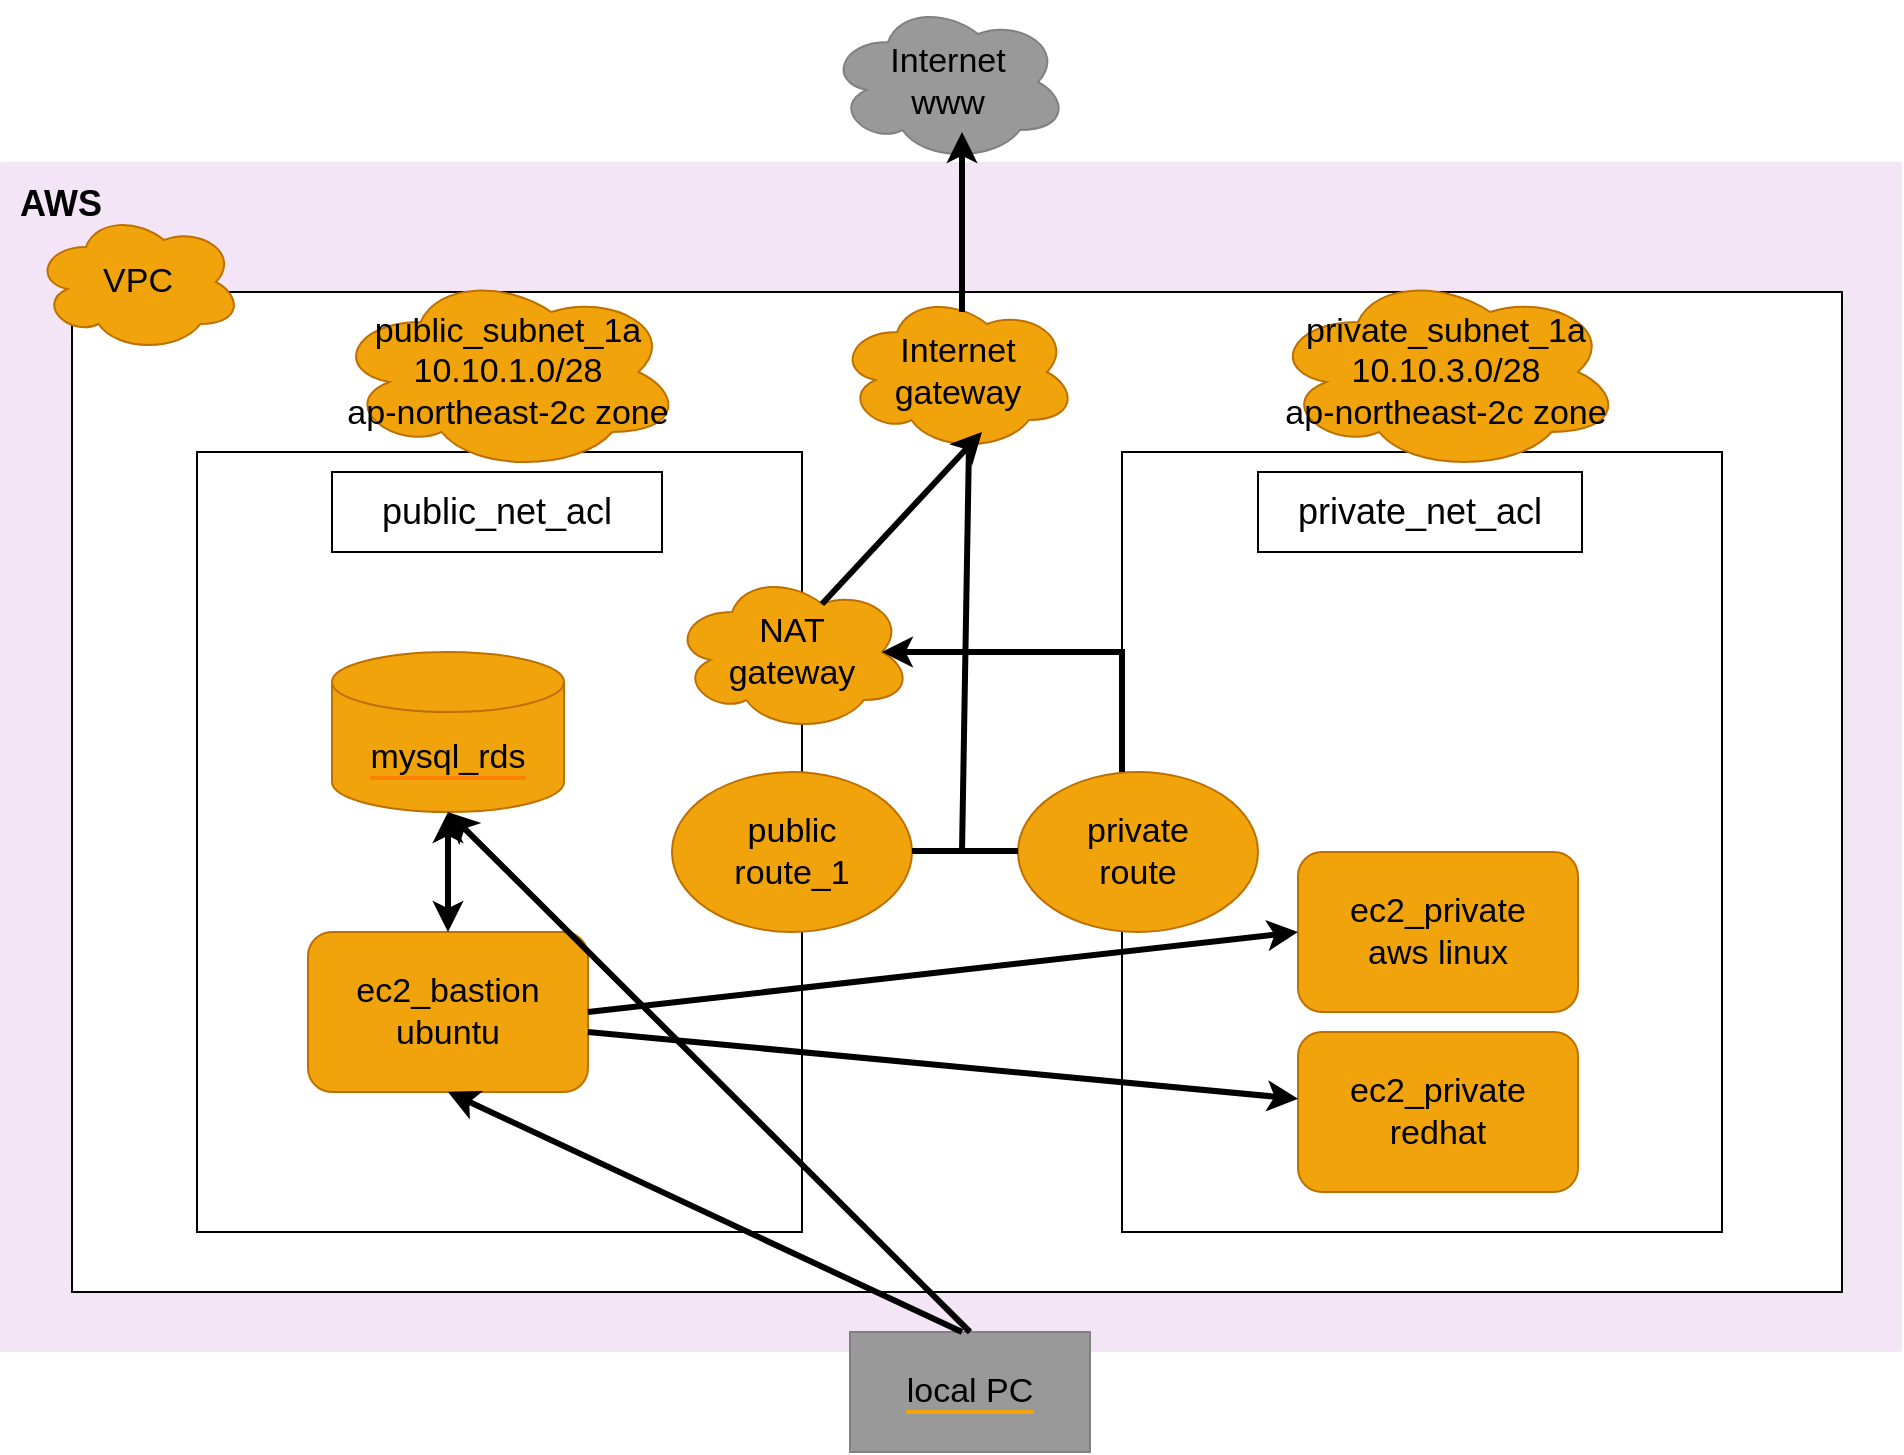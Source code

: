 <mxfile version="17.4.4" type="device"><diagram id="6OiTJtmMYMxDYZhutfO3" name="시스템 구성도"><mxGraphModel dx="471" dy="2010" grid="1" gridSize="10" guides="1" tooltips="1" connect="1" arrows="1" fold="1" page="1" pageScale="1" pageWidth="827" pageHeight="1169" math="0" shadow="0"><root><mxCell id="2kN-kuooNVPw6q_NyJbZ-0"/><mxCell id="2kN-kuooNVPw6q_NyJbZ-1" parent="2kN-kuooNVPw6q_NyJbZ-0"/><mxCell id="2kN-kuooNVPw6q_NyJbZ-3" value="&lt;font color=&quot;#000000&quot;&gt;&lt;span style=&quot;font-size: 18px&quot;&gt;&lt;b&gt;AWS&lt;/b&gt;&lt;/span&gt;&lt;/font&gt;" style="points=[[0,0,0],[0.25,0,0],[0.5,0,0],[0.75,0,0],[1,0,0],[1,0.25,0],[1,0.5,0],[1,0.75,0],[1,1,0],[0.75,1,0],[0.5,1,0],[0.25,1,0],[0,1,0],[0,0.75,0],[0,0.5,0],[0,0.25,0]];rounded=1;absoluteArcSize=1;arcSize=2;html=1;strokeColor=none;gradientColor=none;shadow=0;dashed=0;fontSize=12;fontColor=#9E9E9E;align=left;verticalAlign=top;spacing=10;spacingTop=-4;fillColor=#F3E5F5;" parent="2kN-kuooNVPw6q_NyJbZ-1" vertex="1"><mxGeometry x="919" y="-595" width="951" height="595" as="geometry"/></mxCell><mxCell id="CsKIvv1b8h3DvCWaSSEj-0" value="" style="rounded=0;whiteSpace=wrap;html=1;" parent="2kN-kuooNVPw6q_NyJbZ-1" vertex="1"><mxGeometry x="955" y="-530" width="885" height="500" as="geometry"/></mxCell><mxCell id="CsKIvv1b8h3DvCWaSSEj-1" value="&lt;font style=&quot;font-size: 17px&quot;&gt;VPC&lt;/font&gt;" style="ellipse;shape=cloud;whiteSpace=wrap;html=1;fillColor=#f0a30a;fontColor=#000000;strokeColor=#BD7000;" parent="2kN-kuooNVPw6q_NyJbZ-1" vertex="1"><mxGeometry x="936" y="-570" width="104" height="70" as="geometry"/></mxCell><mxCell id="CsKIvv1b8h3DvCWaSSEj-2" value="" style="rounded=0;whiteSpace=wrap;html=1;fontSize=17;" parent="2kN-kuooNVPw6q_NyJbZ-1" vertex="1"><mxGeometry x="1017.5" y="-450" width="302.5" height="390" as="geometry"/></mxCell><mxCell id="CsKIvv1b8h3DvCWaSSEj-4" value="" style="rounded=0;whiteSpace=wrap;html=1;fontSize=17;" parent="2kN-kuooNVPw6q_NyJbZ-1" vertex="1"><mxGeometry x="1480" y="-450" width="300" height="390" as="geometry"/></mxCell><mxCell id="CsKIvv1b8h3DvCWaSSEj-5" value="&lt;font style=&quot;font-size: 17px&quot;&gt;public_subnet_1a&lt;br&gt;10.10.1.0/28&lt;br&gt;ap-northeast-2c zone&lt;br&gt;&lt;/font&gt;" style="ellipse;shape=cloud;whiteSpace=wrap;html=1;fillColor=#f0a30a;fontColor=#000000;strokeColor=#BD7000;" parent="2kN-kuooNVPw6q_NyJbZ-1" vertex="1"><mxGeometry x="1085.75" y="-540" width="174.25" height="100" as="geometry"/></mxCell><mxCell id="CsKIvv1b8h3DvCWaSSEj-6" value="&lt;font style=&quot;font-size: 17px&quot;&gt;private_subnet_1a&lt;br&gt;10.10.3.0/28&lt;br&gt;ap-northeast-2c zone&lt;br&gt;&lt;/font&gt;" style="ellipse;shape=cloud;whiteSpace=wrap;html=1;fillColor=#f0a30a;fontColor=#000000;strokeColor=#BD7000;" parent="2kN-kuooNVPw6q_NyJbZ-1" vertex="1"><mxGeometry x="1554" y="-540" width="176" height="100" as="geometry"/></mxCell><mxCell id="CsKIvv1b8h3DvCWaSSEj-7" value="&lt;font style=&quot;font-size: 18px&quot;&gt;public_net_acl&lt;/font&gt;" style="rounded=0;whiteSpace=wrap;html=1;fontSize=17;" parent="2kN-kuooNVPw6q_NyJbZ-1" vertex="1"><mxGeometry x="1085" y="-440" width="165" height="40" as="geometry"/></mxCell><mxCell id="CsKIvv1b8h3DvCWaSSEj-8" value="&lt;font style=&quot;font-size: 18px&quot;&gt;private_net_acl&lt;/font&gt;" style="rounded=0;whiteSpace=wrap;html=1;fontSize=17;" parent="2kN-kuooNVPw6q_NyJbZ-1" vertex="1"><mxGeometry x="1548" y="-440" width="162" height="40" as="geometry"/></mxCell><mxCell id="CsKIvv1b8h3DvCWaSSEj-10" value="&lt;font style=&quot;font-size: 17px&quot;&gt;Internet&lt;br&gt;gateway&lt;br&gt;&lt;/font&gt;" style="ellipse;shape=cloud;whiteSpace=wrap;html=1;fillColor=#f0a30a;fontColor=#000000;strokeColor=#BD7000;" parent="2kN-kuooNVPw6q_NyJbZ-1" vertex="1"><mxGeometry x="1337.5" y="-530" width="120" height="80" as="geometry"/></mxCell><mxCell id="CsKIvv1b8h3DvCWaSSEj-12" value="public&lt;br&gt;route_1" style="ellipse;whiteSpace=wrap;html=1;fontSize=17;fillColor=#f0a30a;fontColor=#000000;strokeColor=#BD7000;" parent="2kN-kuooNVPw6q_NyJbZ-1" vertex="1"><mxGeometry x="1255" y="-290" width="120" height="80" as="geometry"/></mxCell><mxCell id="CsKIvv1b8h3DvCWaSSEj-13" value="private&lt;br&gt;route" style="ellipse;whiteSpace=wrap;html=1;fontSize=17;fillColor=#f0a30a;fontColor=#000000;strokeColor=#BD7000;" parent="2kN-kuooNVPw6q_NyJbZ-1" vertex="1"><mxGeometry x="1428" y="-290" width="120" height="80" as="geometry"/></mxCell><mxCell id="CsKIvv1b8h3DvCWaSSEj-14" value="&lt;font style=&quot;font-size: 17px&quot;&gt;Internet&lt;br&gt;www&lt;br&gt;&lt;/font&gt;" style="ellipse;shape=cloud;whiteSpace=wrap;html=1;fillColor=#999999;fontColor=#000000;strokeColor=#808080;" parent="2kN-kuooNVPw6q_NyJbZ-1" vertex="1"><mxGeometry x="1333" y="-675" width="120" height="80" as="geometry"/></mxCell><mxCell id="CsKIvv1b8h3DvCWaSSEj-16" value="" style="endArrow=none;html=1;rounded=0;fontSize=17;strokeWidth=3;entryX=0;entryY=0.5;entryDx=0;entryDy=0;exitX=1;exitY=0.5;exitDx=0;exitDy=0;" parent="2kN-kuooNVPw6q_NyJbZ-1" edge="1"><mxGeometry width="50" height="50" relative="1" as="geometry"><mxPoint x="1375.0" y="-250.5" as="sourcePoint"/><mxPoint x="1428" y="-250.5" as="targetPoint"/></mxGeometry></mxCell><mxCell id="CsKIvv1b8h3DvCWaSSEj-19" value="" style="endArrow=classic;html=1;rounded=0;fontSize=17;strokeWidth=3;" parent="2kN-kuooNVPw6q_NyJbZ-1" edge="1"><mxGeometry width="50" height="50" relative="1" as="geometry"><mxPoint x="1400" y="-520" as="sourcePoint"/><mxPoint x="1400" y="-610" as="targetPoint"/></mxGeometry></mxCell><mxCell id="CsKIvv1b8h3DvCWaSSEj-20" value="ec2_bastion&lt;br&gt;ubuntu" style="rounded=1;whiteSpace=wrap;html=1;fontSize=17;strokeColor=#BD7000;fillColor=#f0a30a;fontColor=#000000;" parent="2kN-kuooNVPw6q_NyJbZ-1" vertex="1"><mxGeometry x="1073" y="-210" width="140" height="80" as="geometry"/></mxCell><mxCell id="CsKIvv1b8h3DvCWaSSEj-21" value="&lt;span style=&quot;background-color: rgb(240 , 163 , 10)&quot;&gt;mysql_rds&lt;/span&gt;" style="shape=cylinder3;whiteSpace=wrap;html=1;boundedLbl=1;backgroundOutline=1;size=15;labelBackgroundColor=#FF8000;fontSize=17;strokeColor=#BD7000;fillColor=#f0a30a;fontColor=#000000;" parent="2kN-kuooNVPw6q_NyJbZ-1" vertex="1"><mxGeometry x="1085" y="-350" width="116" height="80" as="geometry"/></mxCell><mxCell id="CsKIvv1b8h3DvCWaSSEj-22" value="&lt;span style=&quot;background-color: rgb(153 , 153 , 153)&quot;&gt;local PC&lt;/span&gt;" style="rounded=0;whiteSpace=wrap;html=1;labelBackgroundColor=#F0A30A;fontSize=17;strokeColor=#808080;fillColor=#999999;" parent="2kN-kuooNVPw6q_NyJbZ-1" vertex="1"><mxGeometry x="1344" y="-10" width="120" height="60" as="geometry"/></mxCell><mxCell id="CsKIvv1b8h3DvCWaSSEj-23" value="" style="endArrow=classic;html=1;rounded=0;fontSize=17;strokeWidth=3;exitX=0.5;exitY=0;exitDx=0;exitDy=0;entryX=0.5;entryY=1;entryDx=0;entryDy=0;entryPerimeter=0;" parent="2kN-kuooNVPw6q_NyJbZ-1" source="CsKIvv1b8h3DvCWaSSEj-22" target="CsKIvv1b8h3DvCWaSSEj-21" edge="1"><mxGeometry width="50" height="50" relative="1" as="geometry"><mxPoint x="1600" y="-170" as="sourcePoint"/><mxPoint x="1650" y="-220" as="targetPoint"/></mxGeometry></mxCell><mxCell id="CsKIvv1b8h3DvCWaSSEj-24" value="" style="endArrow=classic;html=1;rounded=0;fontSize=17;strokeWidth=3;entryX=0.5;entryY=1;entryDx=0;entryDy=0;" parent="2kN-kuooNVPw6q_NyJbZ-1" target="CsKIvv1b8h3DvCWaSSEj-20" edge="1"><mxGeometry width="50" height="50" relative="1" as="geometry"><mxPoint x="1400" y="-10" as="sourcePoint"/><mxPoint x="1172.5" y="-220" as="targetPoint"/></mxGeometry></mxCell><mxCell id="CsKIvv1b8h3DvCWaSSEj-33" value="" style="endArrow=none;html=1;rounded=0;fontSize=17;strokeWidth=3;exitX=0.55;exitY=0.95;exitDx=0;exitDy=0;exitPerimeter=0;" parent="2kN-kuooNVPw6q_NyJbZ-1" source="CsKIvv1b8h3DvCWaSSEj-10" edge="1"><mxGeometry width="50" height="50" relative="1" as="geometry"><mxPoint x="1390" y="-180" as="sourcePoint"/><mxPoint x="1400" y="-250" as="targetPoint"/></mxGeometry></mxCell><mxCell id="NxzHG07kIJvz1A7ldpy9-0" value="ec2_private&lt;br&gt;aws linux" style="rounded=1;whiteSpace=wrap;html=1;fontSize=17;strokeColor=#BD7000;fillColor=#f0a30a;fontColor=#000000;" parent="2kN-kuooNVPw6q_NyJbZ-1" vertex="1"><mxGeometry x="1568" y="-250" width="140" height="80" as="geometry"/></mxCell><mxCell id="NxzHG07kIJvz1A7ldpy9-1" value="" style="endArrow=classic;html=1;rounded=0;fontSize=17;strokeWidth=3;exitX=1;exitY=0.5;exitDx=0;exitDy=0;entryX=0;entryY=0.5;entryDx=0;entryDy=0;" parent="2kN-kuooNVPw6q_NyJbZ-1" source="CsKIvv1b8h3DvCWaSSEj-20" target="NxzHG07kIJvz1A7ldpy9-0" edge="1"><mxGeometry width="50" height="50" relative="1" as="geometry"><mxPoint x="1240" y="-260" as="sourcePoint"/><mxPoint x="1004.75" y="-350" as="targetPoint"/></mxGeometry></mxCell><mxCell id="NxzHG07kIJvz1A7ldpy9-2" value="&lt;font style=&quot;font-size: 17px&quot;&gt;NAT&lt;br&gt;gateway&lt;br&gt;&lt;/font&gt;" style="ellipse;shape=cloud;whiteSpace=wrap;html=1;fillColor=#f0a30a;fontColor=#000000;strokeColor=#BD7000;" parent="2kN-kuooNVPw6q_NyJbZ-1" vertex="1"><mxGeometry x="1255" y="-390" width="120" height="80" as="geometry"/></mxCell><mxCell id="NxzHG07kIJvz1A7ldpy9-3" value="" style="endArrow=classic;html=1;rounded=0;fontSize=17;strokeWidth=3;entryX=0.875;entryY=0.5;entryDx=0;entryDy=0;entryPerimeter=0;" parent="2kN-kuooNVPw6q_NyJbZ-1" source="CsKIvv1b8h3DvCWaSSEj-4" target="NxzHG07kIJvz1A7ldpy9-2" edge="1"><mxGeometry width="50" height="50" relative="1" as="geometry"><mxPoint x="1480" y="-275" as="sourcePoint"/><mxPoint x="1857" y="-275" as="targetPoint"/><Array as="points"><mxPoint x="1480" y="-290"/><mxPoint x="1480" y="-340"/><mxPoint x="1480" y="-350"/></Array></mxGeometry></mxCell><mxCell id="NxzHG07kIJvz1A7ldpy9-5" value="" style="endArrow=classic;html=1;rounded=0;fontSize=17;strokeWidth=3;exitX=0.625;exitY=0.2;exitDx=0;exitDy=0;exitPerimeter=0;" parent="2kN-kuooNVPw6q_NyJbZ-1" source="NxzHG07kIJvz1A7ldpy9-2" edge="1"><mxGeometry width="50" height="50" relative="1" as="geometry"><mxPoint x="1397" y="-310" as="sourcePoint"/><mxPoint x="1410" y="-460" as="targetPoint"/></mxGeometry></mxCell><mxCell id="NxzHG07kIJvz1A7ldpy9-6" value="" style="endArrow=classic;startArrow=classic;html=1;rounded=0;strokeWidth=3;exitX=0.5;exitY=0;exitDx=0;exitDy=0;" parent="2kN-kuooNVPw6q_NyJbZ-1" source="CsKIvv1b8h3DvCWaSSEj-20" edge="1"><mxGeometry width="50" height="50" relative="1" as="geometry"><mxPoint x="1100" y="-220" as="sourcePoint"/><mxPoint x="1143" y="-270" as="targetPoint"/></mxGeometry></mxCell><mxCell id="Ai_l0kEmHAwXaq4DHkzZ-0" value="ec2_private&lt;br&gt;redhat" style="rounded=1;whiteSpace=wrap;html=1;fontSize=17;strokeColor=#BD7000;fillColor=#f0a30a;fontColor=#000000;" vertex="1" parent="2kN-kuooNVPw6q_NyJbZ-1"><mxGeometry x="1568" y="-160" width="140" height="80" as="geometry"/></mxCell><mxCell id="Ai_l0kEmHAwXaq4DHkzZ-1" value="" style="endArrow=classic;html=1;rounded=0;fontSize=17;strokeWidth=3;exitX=1;exitY=0.5;exitDx=0;exitDy=0;" edge="1" parent="2kN-kuooNVPw6q_NyJbZ-1" target="Ai_l0kEmHAwXaq4DHkzZ-0"><mxGeometry width="50" height="50" relative="1" as="geometry"><mxPoint x="1213" y="-160" as="sourcePoint"/><mxPoint x="1568" y="-200" as="targetPoint"/></mxGeometry></mxCell></root></mxGraphModel></diagram></mxfile>